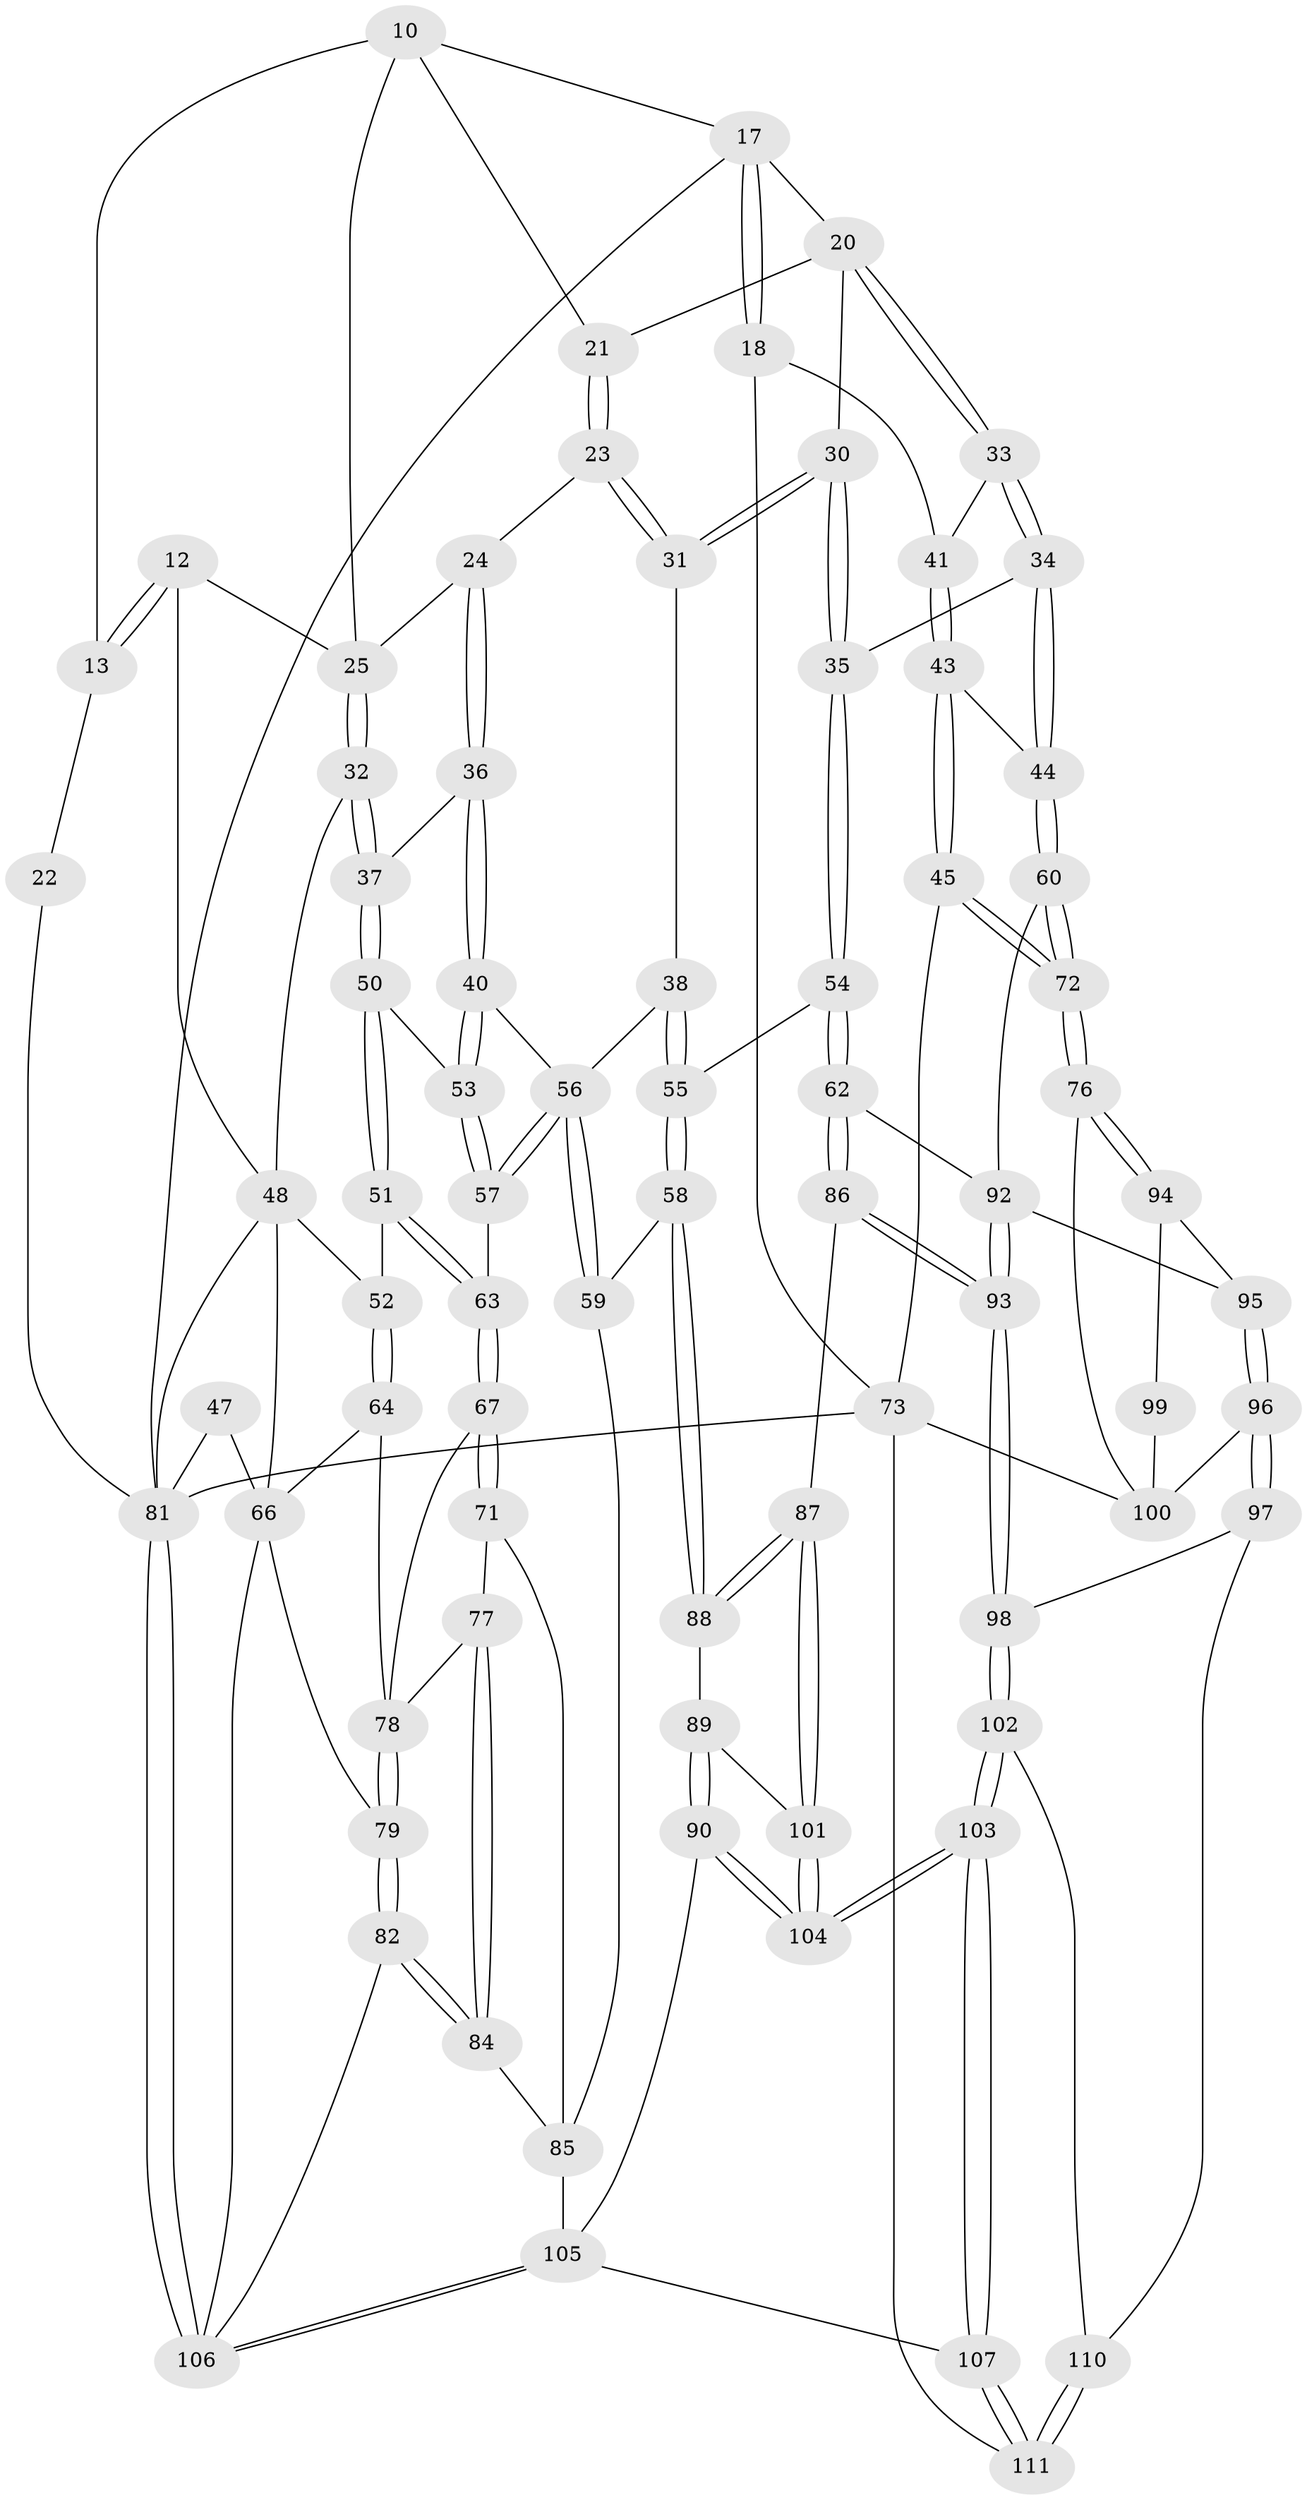 // original degree distribution, {3: 0.02702702702702703, 6: 0.1981981981981982, 5: 0.5675675675675675, 4: 0.2072072072072072}
// Generated by graph-tools (version 1.1) at 2025/05/03/04/25 22:05:42]
// undirected, 77 vertices, 182 edges
graph export_dot {
graph [start="1"]
  node [color=gray90,style=filled];
  10 [pos="+0.49888213385240354+0.13944546710445752",super="+9"];
  12 [pos="+0.34892813305034953+0.10795112610335489"];
  13 [pos="+0.3100049531981991+0.008969419658047867",super="+4"];
  17 [pos="+0.9712433213227976+0.16758630370873248",super="+7"];
  18 [pos="+0.9820788361069348+0.17380000591737663"];
  20 [pos="+0.7770233571480477+0.20466333002160064",super="+16"];
  21 [pos="+0.5856318372366092+0.1699294398108958",super="+14"];
  22 [pos="+0.11233605413663533+0.18520566802418859",super="+3"];
  23 [pos="+0.5009262481426114+0.2625054718364071"];
  24 [pos="+0.3958612597663667+0.21328629982738773"];
  25 [pos="+0.3597692765051247+0.12966735519943318",super="+11"];
  30 [pos="+0.6228229846433977+0.36206594310855217"];
  31 [pos="+0.5651727865784868+0.3619677965346745"];
  32 [pos="+0.2519563854967083+0.34793385856843523"];
  33 [pos="+0.78809841408706+0.2911181413756945"];
  34 [pos="+0.7082931647855284+0.4107226183376815"];
  35 [pos="+0.6727655730951599+0.40928743900956976"];
  36 [pos="+0.38692036675944974+0.3101245009017837"];
  37 [pos="+0.25504188798103494+0.35073276822625854"];
  38 [pos="+0.5344059604072644+0.37849614904963114"];
  40 [pos="+0.4265885013623108+0.3949436398955006"];
  41 [pos="+0.8953818365318554+0.3384817325828472"];
  43 [pos="+0.8926003990528679+0.4014987666546619"];
  44 [pos="+0.853277795581908+0.47633063607306986"];
  45 [pos="+1+0.35830734706129164"];
  47 [pos="+0.04745925135165619+0.35262441824090174"];
  48 [pos="+0.1381745367740041+0.4492676177114608",super="+28"];
  50 [pos="+0.2907689394887145+0.45458729046129087"];
  51 [pos="+0.2613792168136663+0.49237397343033196"];
  52 [pos="+0.25617026352426403+0.4932577810625712"];
  53 [pos="+0.3100487018729911+0.4523791170527658"];
  54 [pos="+0.613186984964187+0.5825431290146048"];
  55 [pos="+0.5442504451886881+0.5983470500977952"];
  56 [pos="+0.46181961957562806+0.5707714576717623",super="+39"];
  57 [pos="+0.39772384708569697+0.5290914991944349"];
  58 [pos="+0.5342521963196142+0.6021570404554234"];
  59 [pos="+0.46653752331688986+0.5830501174960029"];
  60 [pos="+0.8711623944580696+0.5235066411358976"];
  62 [pos="+0.6784720181896129+0.6275255190066787"];
  63 [pos="+0.2871183464355086+0.5468021805564988"];
  64 [pos="+0.1479607466758285+0.6034814603076809"];
  66 [pos="+0.02880287987622844+0.5588677652552917",super="+65+49"];
  67 [pos="+0.30349598034995284+0.5918072752823532"];
  71 [pos="+0.33710010182186173+0.6291156533371033"];
  72 [pos="+1+0.6092026854422615"];
  73 [pos="+1+1",super="+19"];
  76 [pos="+1+0.6401186810396794"];
  77 [pos="+0.2493241278180303+0.6776332293972814"];
  78 [pos="+0.2484158285177032+0.676690517723263",super="+68"];
  79 [pos="+0.13920501681626496+0.637041563292735"];
  81 [pos="+0+1",super="+2+46"];
  82 [pos="+0.15773806851895766+0.8125326829998389"];
  84 [pos="+0.21093169371364998+0.7973150802312468"];
  85 [pos="+0.3694321800800988+0.8038522313154288",super="+70"];
  86 [pos="+0.6745366274909884+0.787857975168724"];
  87 [pos="+0.6706690436808528+0.7880462141265739"];
  88 [pos="+0.5327567000387019+0.7548003693990767"];
  89 [pos="+0.505206337741196+0.7788373394359357"];
  90 [pos="+0.4266548875975996+0.826075059507935"];
  92 [pos="+0.8358040237690038+0.6651586294139505",super="+61"];
  93 [pos="+0.70093966108001+0.8076482891346145"];
  94 [pos="+0.9309260036167954+0.7482946032361711"];
  95 [pos="+0.9031758845896396+0.7557477744509452"];
  96 [pos="+0.8620169298770657+0.8649846953630286"];
  97 [pos="+0.8541319603767054+0.8696643108188901"];
  98 [pos="+0.715270251057057+0.8293064609528142"];
  99 [pos="+0.9986745552868803+0.8377089683260671"];
  100 [pos="+0.8907957361783228+0.8754812356288815",super="+74+75"];
  101 [pos="+0.5837550932163627+0.8682600034698558"];
  102 [pos="+0.6730310221793031+0.9283918335227901"];
  103 [pos="+0.5724492742879908+0.9433428911947362"];
  104 [pos="+0.5636432748636514+0.9243865224758463"];
  105 [pos="+0.3369889803534245+1",super="+91"];
  106 [pos="+0.3052346405605518+1",super="+83+80"];
  107 [pos="+0.4563622009781595+1"];
  110 [pos="+0.6864292776905017+0.9554501337534077",super="+109"];
  111 [pos="+0.7807326997837855+1",super="+108"];
  10 -- 21 [weight=2];
  10 -- 17;
  10 -- 13;
  10 -- 25;
  12 -- 13;
  12 -- 13;
  12 -- 25;
  12 -- 48;
  13 -- 22 [weight=2];
  17 -- 18;
  17 -- 18;
  17 -- 20 [weight=2];
  17 -- 81;
  18 -- 41;
  18 -- 73;
  20 -- 33;
  20 -- 33;
  20 -- 30;
  20 -- 21;
  21 -- 23;
  21 -- 23;
  22 -- 81 [weight=2];
  23 -- 24;
  23 -- 31;
  23 -- 31;
  24 -- 25;
  24 -- 36;
  24 -- 36;
  25 -- 32;
  25 -- 32;
  30 -- 31;
  30 -- 31;
  30 -- 35;
  30 -- 35;
  31 -- 38;
  32 -- 37;
  32 -- 37;
  32 -- 48;
  33 -- 34;
  33 -- 34;
  33 -- 41;
  34 -- 35;
  34 -- 44;
  34 -- 44;
  35 -- 54;
  35 -- 54;
  36 -- 37;
  36 -- 40;
  36 -- 40;
  37 -- 50;
  37 -- 50;
  38 -- 55;
  38 -- 55;
  38 -- 56;
  40 -- 53;
  40 -- 53;
  40 -- 56;
  41 -- 43;
  41 -- 43;
  43 -- 44;
  43 -- 45;
  43 -- 45;
  44 -- 60;
  44 -- 60;
  45 -- 72;
  45 -- 72;
  45 -- 73;
  47 -- 81;
  47 -- 66;
  48 -- 52;
  48 -- 66;
  48 -- 81;
  50 -- 51;
  50 -- 51;
  50 -- 53;
  51 -- 52;
  51 -- 63;
  51 -- 63;
  52 -- 64;
  52 -- 64;
  53 -- 57;
  53 -- 57;
  54 -- 55;
  54 -- 62;
  54 -- 62;
  55 -- 58;
  55 -- 58;
  56 -- 57;
  56 -- 57;
  56 -- 59;
  56 -- 59;
  57 -- 63;
  58 -- 59;
  58 -- 88;
  58 -- 88;
  59 -- 85;
  60 -- 72;
  60 -- 72;
  60 -- 92;
  62 -- 86;
  62 -- 86;
  62 -- 92;
  63 -- 67;
  63 -- 67;
  64 -- 66;
  64 -- 78;
  66 -- 79;
  66 -- 106;
  67 -- 71;
  67 -- 71;
  67 -- 78;
  71 -- 77;
  71 -- 85;
  72 -- 76;
  72 -- 76;
  73 -- 81 [weight=2];
  73 -- 100;
  73 -- 111;
  76 -- 94;
  76 -- 94;
  76 -- 100;
  77 -- 78;
  77 -- 84;
  77 -- 84;
  78 -- 79;
  78 -- 79;
  79 -- 82;
  79 -- 82;
  81 -- 106 [weight=3];
  81 -- 106;
  82 -- 84;
  82 -- 84;
  82 -- 106;
  84 -- 85;
  85 -- 105;
  86 -- 87;
  86 -- 93;
  86 -- 93;
  87 -- 88;
  87 -- 88;
  87 -- 101;
  87 -- 101;
  88 -- 89;
  89 -- 90;
  89 -- 90;
  89 -- 101;
  90 -- 104;
  90 -- 104;
  90 -- 105;
  92 -- 93;
  92 -- 93;
  92 -- 95;
  93 -- 98;
  93 -- 98;
  94 -- 95;
  94 -- 99;
  95 -- 96;
  95 -- 96;
  96 -- 97;
  96 -- 97;
  96 -- 100;
  97 -- 98;
  97 -- 110;
  98 -- 102;
  98 -- 102;
  99 -- 100 [weight=2];
  101 -- 104;
  101 -- 104;
  102 -- 103;
  102 -- 103;
  102 -- 110;
  103 -- 104;
  103 -- 104;
  103 -- 107;
  103 -- 107;
  105 -- 106;
  105 -- 106;
  105 -- 107;
  107 -- 111;
  107 -- 111;
  110 -- 111 [weight=2];
  110 -- 111;
}
